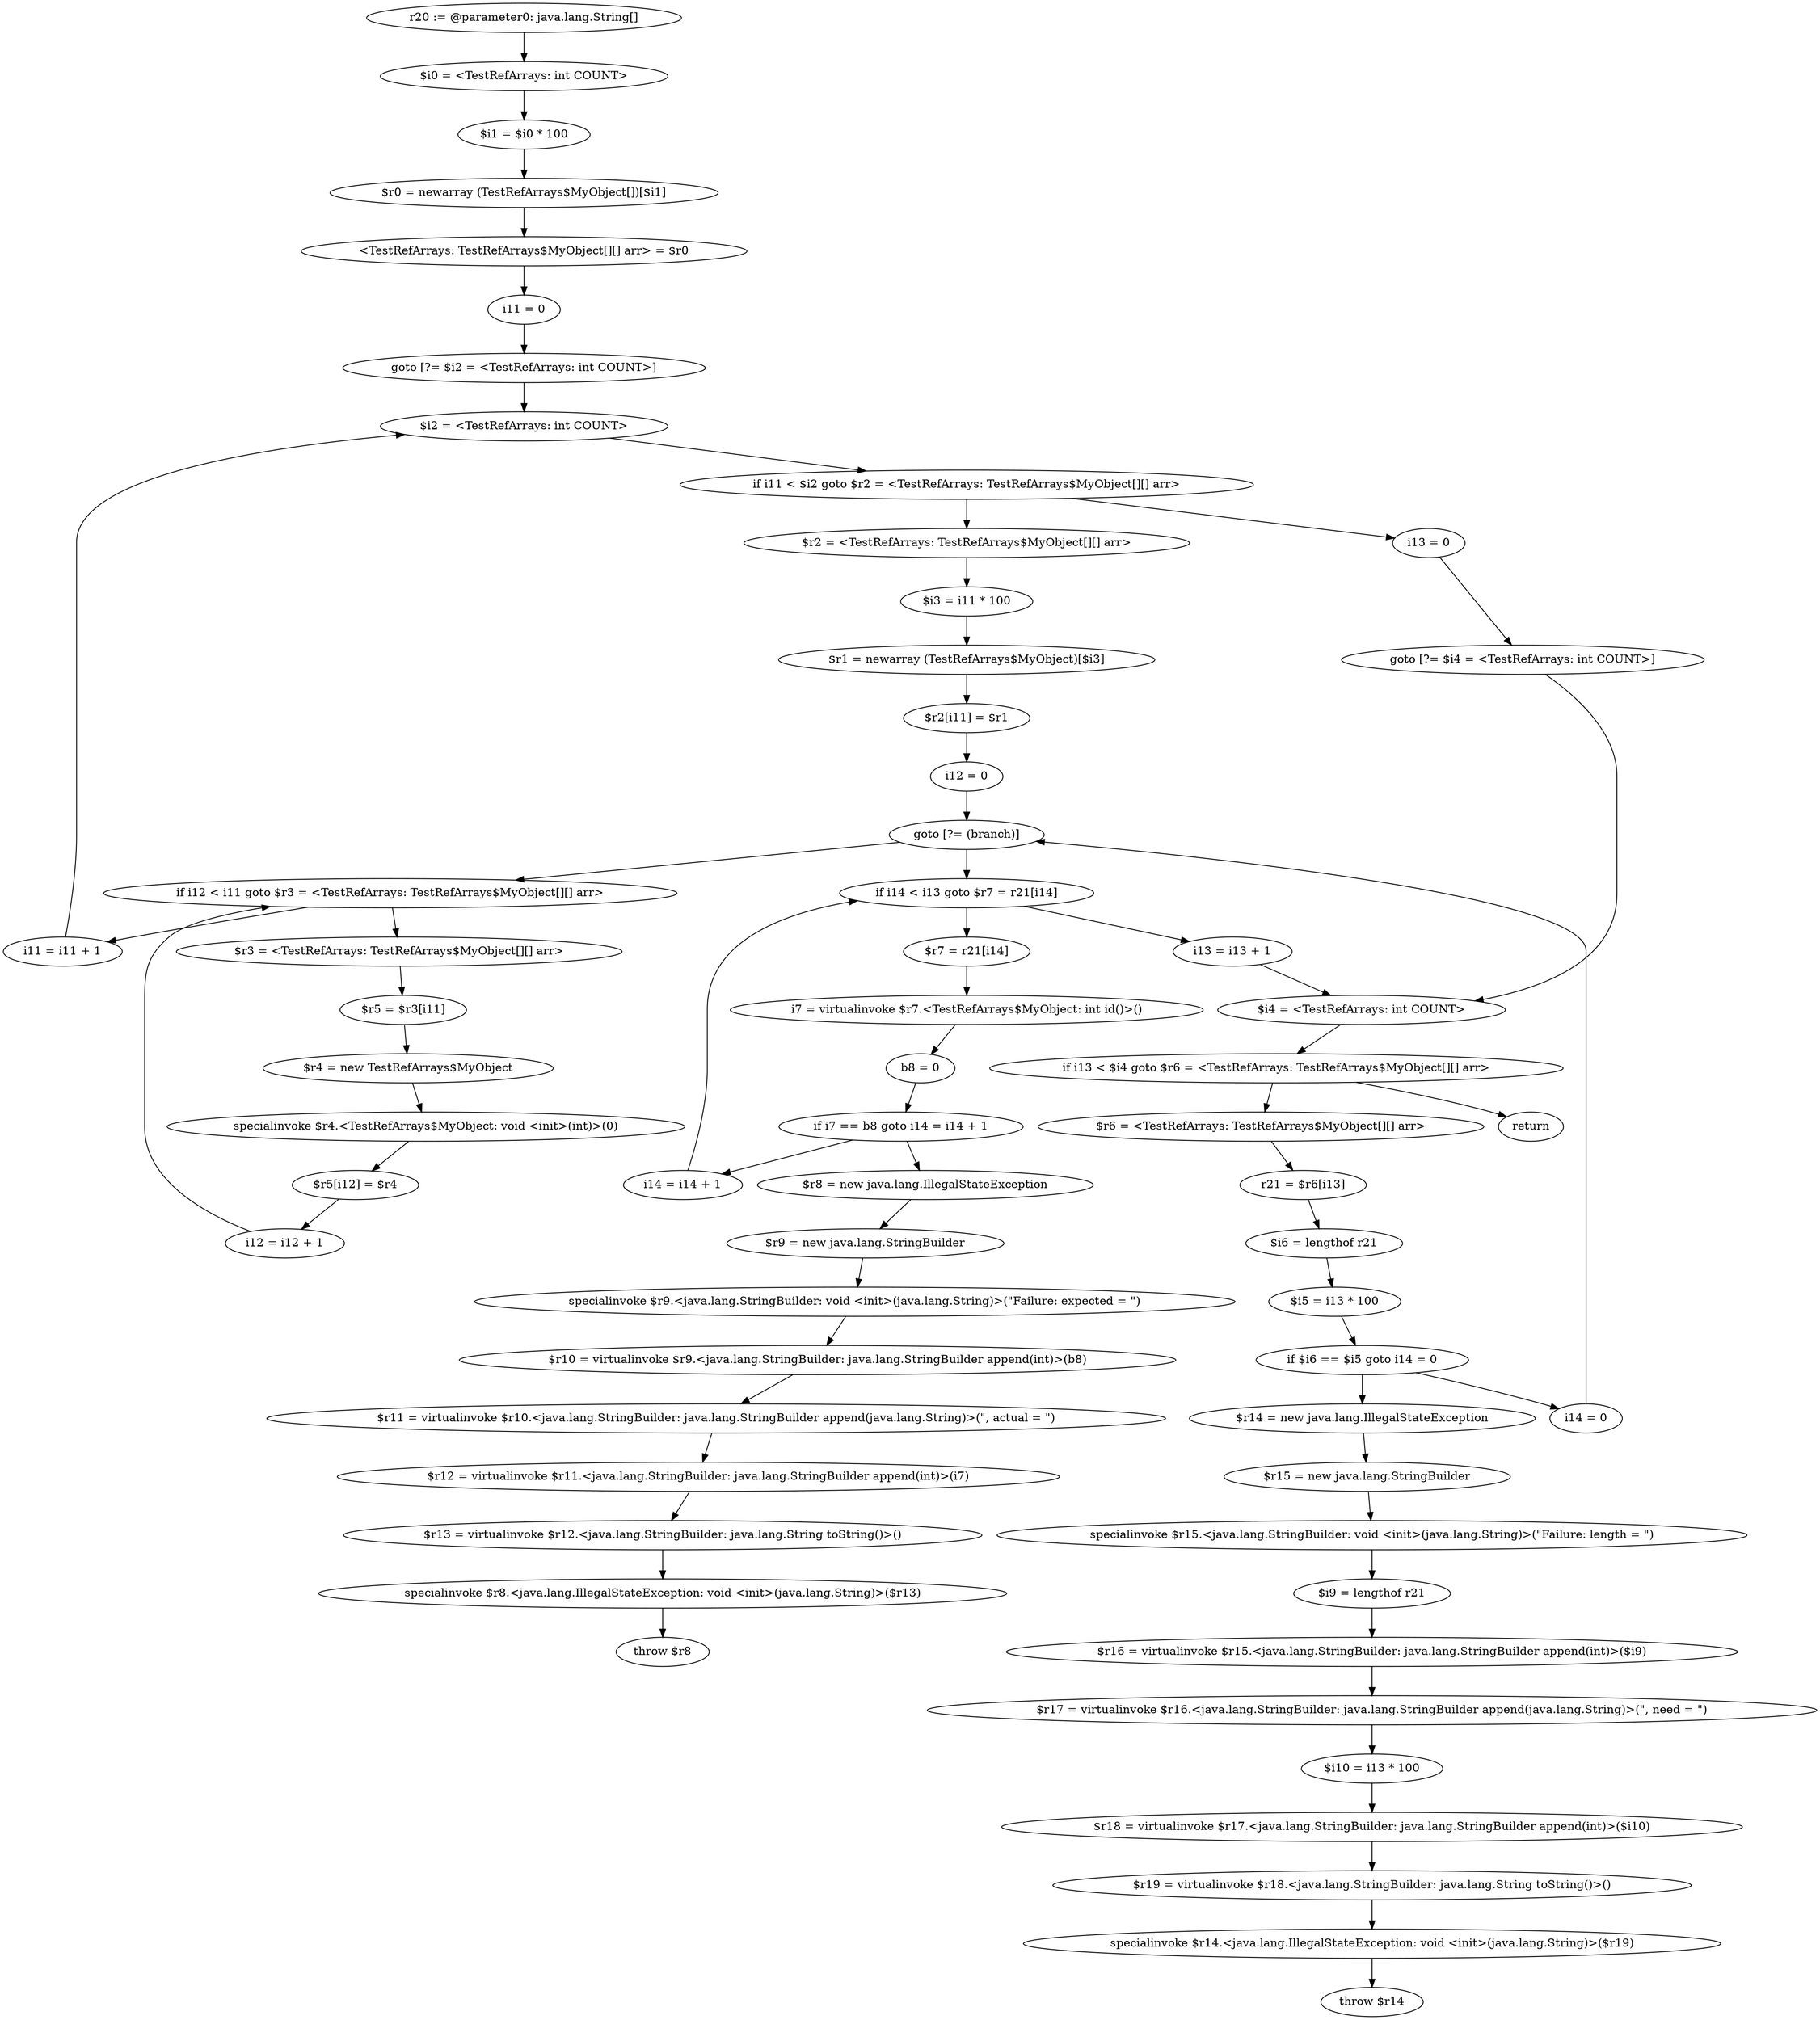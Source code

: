 digraph "unitGraph" {
    "r20 := @parameter0: java.lang.String[]"
    "$i0 = <TestRefArrays: int COUNT>"
    "$i1 = $i0 * 100"
    "$r0 = newarray (TestRefArrays$MyObject[])[$i1]"
    "<TestRefArrays: TestRefArrays$MyObject[][] arr> = $r0"
    "i11 = 0"
    "goto [?= $i2 = <TestRefArrays: int COUNT>]"
    "$r2 = <TestRefArrays: TestRefArrays$MyObject[][] arr>"
    "$i3 = i11 * 100"
    "$r1 = newarray (TestRefArrays$MyObject)[$i3]"
    "$r2[i11] = $r1"
    "i12 = 0"
    "goto [?= (branch)]"
    "$r3 = <TestRefArrays: TestRefArrays$MyObject[][] arr>"
    "$r5 = $r3[i11]"
    "$r4 = new TestRefArrays$MyObject"
    "specialinvoke $r4.<TestRefArrays$MyObject: void <init>(int)>(0)"
    "$r5[i12] = $r4"
    "i12 = i12 + 1"
    "if i12 < i11 goto $r3 = <TestRefArrays: TestRefArrays$MyObject[][] arr>"
    "i11 = i11 + 1"
    "$i2 = <TestRefArrays: int COUNT>"
    "if i11 < $i2 goto $r2 = <TestRefArrays: TestRefArrays$MyObject[][] arr>"
    "i13 = 0"
    "goto [?= $i4 = <TestRefArrays: int COUNT>]"
    "$r6 = <TestRefArrays: TestRefArrays$MyObject[][] arr>"
    "r21 = $r6[i13]"
    "$i6 = lengthof r21"
    "$i5 = i13 * 100"
    "if $i6 == $i5 goto i14 = 0"
    "$r14 = new java.lang.IllegalStateException"
    "$r15 = new java.lang.StringBuilder"
    "specialinvoke $r15.<java.lang.StringBuilder: void <init>(java.lang.String)>(\"Failure: length = \")"
    "$i9 = lengthof r21"
    "$r16 = virtualinvoke $r15.<java.lang.StringBuilder: java.lang.StringBuilder append(int)>($i9)"
    "$r17 = virtualinvoke $r16.<java.lang.StringBuilder: java.lang.StringBuilder append(java.lang.String)>(\", need = \")"
    "$i10 = i13 * 100"
    "$r18 = virtualinvoke $r17.<java.lang.StringBuilder: java.lang.StringBuilder append(int)>($i10)"
    "$r19 = virtualinvoke $r18.<java.lang.StringBuilder: java.lang.String toString()>()"
    "specialinvoke $r14.<java.lang.IllegalStateException: void <init>(java.lang.String)>($r19)"
    "throw $r14"
    "i14 = 0"
    "$r7 = r21[i14]"
    "i7 = virtualinvoke $r7.<TestRefArrays$MyObject: int id()>()"
    "b8 = 0"
    "if i7 == b8 goto i14 = i14 + 1"
    "$r8 = new java.lang.IllegalStateException"
    "$r9 = new java.lang.StringBuilder"
    "specialinvoke $r9.<java.lang.StringBuilder: void <init>(java.lang.String)>(\"Failure: expected = \")"
    "$r10 = virtualinvoke $r9.<java.lang.StringBuilder: java.lang.StringBuilder append(int)>(b8)"
    "$r11 = virtualinvoke $r10.<java.lang.StringBuilder: java.lang.StringBuilder append(java.lang.String)>(\", actual = \")"
    "$r12 = virtualinvoke $r11.<java.lang.StringBuilder: java.lang.StringBuilder append(int)>(i7)"
    "$r13 = virtualinvoke $r12.<java.lang.StringBuilder: java.lang.String toString()>()"
    "specialinvoke $r8.<java.lang.IllegalStateException: void <init>(java.lang.String)>($r13)"
    "throw $r8"
    "i14 = i14 + 1"
    "if i14 < i13 goto $r7 = r21[i14]"
    "i13 = i13 + 1"
    "$i4 = <TestRefArrays: int COUNT>"
    "if i13 < $i4 goto $r6 = <TestRefArrays: TestRefArrays$MyObject[][] arr>"
    "return"
    "r20 := @parameter0: java.lang.String[]"->"$i0 = <TestRefArrays: int COUNT>";
    "$i0 = <TestRefArrays: int COUNT>"->"$i1 = $i0 * 100";
    "$i1 = $i0 * 100"->"$r0 = newarray (TestRefArrays$MyObject[])[$i1]";
    "$r0 = newarray (TestRefArrays$MyObject[])[$i1]"->"<TestRefArrays: TestRefArrays$MyObject[][] arr> = $r0";
    "<TestRefArrays: TestRefArrays$MyObject[][] arr> = $r0"->"i11 = 0";
    "i11 = 0"->"goto [?= $i2 = <TestRefArrays: int COUNT>]";
    "goto [?= $i2 = <TestRefArrays: int COUNT>]"->"$i2 = <TestRefArrays: int COUNT>";
    "$r2 = <TestRefArrays: TestRefArrays$MyObject[][] arr>"->"$i3 = i11 * 100";
    "$i3 = i11 * 100"->"$r1 = newarray (TestRefArrays$MyObject)[$i3]";
    "$r1 = newarray (TestRefArrays$MyObject)[$i3]"->"$r2[i11] = $r1";
    "$r2[i11] = $r1"->"i12 = 0";
    "i12 = 0"->"goto [?= (branch)]";
    "goto [?= (branch)]"->"if i12 < i11 goto $r3 = <TestRefArrays: TestRefArrays$MyObject[][] arr>";
    "$r3 = <TestRefArrays: TestRefArrays$MyObject[][] arr>"->"$r5 = $r3[i11]";
    "$r5 = $r3[i11]"->"$r4 = new TestRefArrays$MyObject";
    "$r4 = new TestRefArrays$MyObject"->"specialinvoke $r4.<TestRefArrays$MyObject: void <init>(int)>(0)";
    "specialinvoke $r4.<TestRefArrays$MyObject: void <init>(int)>(0)"->"$r5[i12] = $r4";
    "$r5[i12] = $r4"->"i12 = i12 + 1";
    "i12 = i12 + 1"->"if i12 < i11 goto $r3 = <TestRefArrays: TestRefArrays$MyObject[][] arr>";
    "if i12 < i11 goto $r3 = <TestRefArrays: TestRefArrays$MyObject[][] arr>"->"i11 = i11 + 1";
    "if i12 < i11 goto $r3 = <TestRefArrays: TestRefArrays$MyObject[][] arr>"->"$r3 = <TestRefArrays: TestRefArrays$MyObject[][] arr>";
    "i11 = i11 + 1"->"$i2 = <TestRefArrays: int COUNT>";
    "$i2 = <TestRefArrays: int COUNT>"->"if i11 < $i2 goto $r2 = <TestRefArrays: TestRefArrays$MyObject[][] arr>";
    "if i11 < $i2 goto $r2 = <TestRefArrays: TestRefArrays$MyObject[][] arr>"->"i13 = 0";
    "if i11 < $i2 goto $r2 = <TestRefArrays: TestRefArrays$MyObject[][] arr>"->"$r2 = <TestRefArrays: TestRefArrays$MyObject[][] arr>";
    "i13 = 0"->"goto [?= $i4 = <TestRefArrays: int COUNT>]";
    "goto [?= $i4 = <TestRefArrays: int COUNT>]"->"$i4 = <TestRefArrays: int COUNT>";
    "$r6 = <TestRefArrays: TestRefArrays$MyObject[][] arr>"->"r21 = $r6[i13]";
    "r21 = $r6[i13]"->"$i6 = lengthof r21";
    "$i6 = lengthof r21"->"$i5 = i13 * 100";
    "$i5 = i13 * 100"->"if $i6 == $i5 goto i14 = 0";
    "if $i6 == $i5 goto i14 = 0"->"$r14 = new java.lang.IllegalStateException";
    "if $i6 == $i5 goto i14 = 0"->"i14 = 0";
    "$r14 = new java.lang.IllegalStateException"->"$r15 = new java.lang.StringBuilder";
    "$r15 = new java.lang.StringBuilder"->"specialinvoke $r15.<java.lang.StringBuilder: void <init>(java.lang.String)>(\"Failure: length = \")";
    "specialinvoke $r15.<java.lang.StringBuilder: void <init>(java.lang.String)>(\"Failure: length = \")"->"$i9 = lengthof r21";
    "$i9 = lengthof r21"->"$r16 = virtualinvoke $r15.<java.lang.StringBuilder: java.lang.StringBuilder append(int)>($i9)";
    "$r16 = virtualinvoke $r15.<java.lang.StringBuilder: java.lang.StringBuilder append(int)>($i9)"->"$r17 = virtualinvoke $r16.<java.lang.StringBuilder: java.lang.StringBuilder append(java.lang.String)>(\", need = \")";
    "$r17 = virtualinvoke $r16.<java.lang.StringBuilder: java.lang.StringBuilder append(java.lang.String)>(\", need = \")"->"$i10 = i13 * 100";
    "$i10 = i13 * 100"->"$r18 = virtualinvoke $r17.<java.lang.StringBuilder: java.lang.StringBuilder append(int)>($i10)";
    "$r18 = virtualinvoke $r17.<java.lang.StringBuilder: java.lang.StringBuilder append(int)>($i10)"->"$r19 = virtualinvoke $r18.<java.lang.StringBuilder: java.lang.String toString()>()";
    "$r19 = virtualinvoke $r18.<java.lang.StringBuilder: java.lang.String toString()>()"->"specialinvoke $r14.<java.lang.IllegalStateException: void <init>(java.lang.String)>($r19)";
    "specialinvoke $r14.<java.lang.IllegalStateException: void <init>(java.lang.String)>($r19)"->"throw $r14";
    "i14 = 0"->"goto [?= (branch)]";
    "goto [?= (branch)]"->"if i14 < i13 goto $r7 = r21[i14]";
    "$r7 = r21[i14]"->"i7 = virtualinvoke $r7.<TestRefArrays$MyObject: int id()>()";
    "i7 = virtualinvoke $r7.<TestRefArrays$MyObject: int id()>()"->"b8 = 0";
    "b8 = 0"->"if i7 == b8 goto i14 = i14 + 1";
    "if i7 == b8 goto i14 = i14 + 1"->"$r8 = new java.lang.IllegalStateException";
    "if i7 == b8 goto i14 = i14 + 1"->"i14 = i14 + 1";
    "$r8 = new java.lang.IllegalStateException"->"$r9 = new java.lang.StringBuilder";
    "$r9 = new java.lang.StringBuilder"->"specialinvoke $r9.<java.lang.StringBuilder: void <init>(java.lang.String)>(\"Failure: expected = \")";
    "specialinvoke $r9.<java.lang.StringBuilder: void <init>(java.lang.String)>(\"Failure: expected = \")"->"$r10 = virtualinvoke $r9.<java.lang.StringBuilder: java.lang.StringBuilder append(int)>(b8)";
    "$r10 = virtualinvoke $r9.<java.lang.StringBuilder: java.lang.StringBuilder append(int)>(b8)"->"$r11 = virtualinvoke $r10.<java.lang.StringBuilder: java.lang.StringBuilder append(java.lang.String)>(\", actual = \")";
    "$r11 = virtualinvoke $r10.<java.lang.StringBuilder: java.lang.StringBuilder append(java.lang.String)>(\", actual = \")"->"$r12 = virtualinvoke $r11.<java.lang.StringBuilder: java.lang.StringBuilder append(int)>(i7)";
    "$r12 = virtualinvoke $r11.<java.lang.StringBuilder: java.lang.StringBuilder append(int)>(i7)"->"$r13 = virtualinvoke $r12.<java.lang.StringBuilder: java.lang.String toString()>()";
    "$r13 = virtualinvoke $r12.<java.lang.StringBuilder: java.lang.String toString()>()"->"specialinvoke $r8.<java.lang.IllegalStateException: void <init>(java.lang.String)>($r13)";
    "specialinvoke $r8.<java.lang.IllegalStateException: void <init>(java.lang.String)>($r13)"->"throw $r8";
    "i14 = i14 + 1"->"if i14 < i13 goto $r7 = r21[i14]";
    "if i14 < i13 goto $r7 = r21[i14]"->"i13 = i13 + 1";
    "if i14 < i13 goto $r7 = r21[i14]"->"$r7 = r21[i14]";
    "i13 = i13 + 1"->"$i4 = <TestRefArrays: int COUNT>";
    "$i4 = <TestRefArrays: int COUNT>"->"if i13 < $i4 goto $r6 = <TestRefArrays: TestRefArrays$MyObject[][] arr>";
    "if i13 < $i4 goto $r6 = <TestRefArrays: TestRefArrays$MyObject[][] arr>"->"return";
    "if i13 < $i4 goto $r6 = <TestRefArrays: TestRefArrays$MyObject[][] arr>"->"$r6 = <TestRefArrays: TestRefArrays$MyObject[][] arr>";
}
